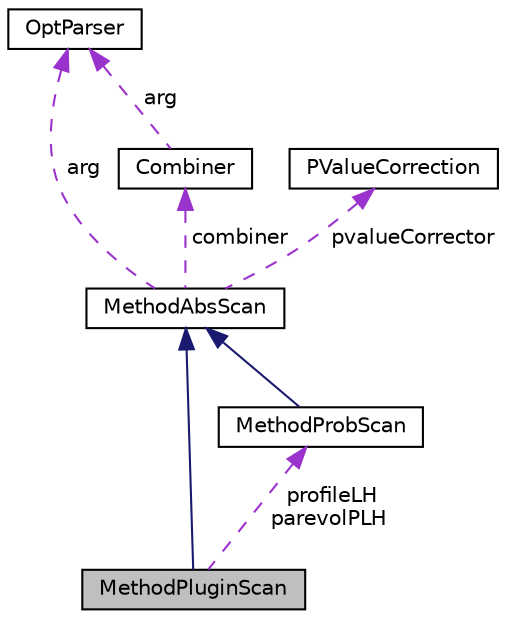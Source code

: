 digraph "MethodPluginScan"
{
  edge [fontname="Helvetica",fontsize="10",labelfontname="Helvetica",labelfontsize="10"];
  node [fontname="Helvetica",fontsize="10",shape=record];
  Node4 [label="MethodPluginScan",height=0.2,width=0.4,color="black", fillcolor="grey75", style="filled", fontcolor="black"];
  Node5 -> Node4 [dir="back",color="midnightblue",fontsize="10",style="solid",fontname="Helvetica"];
  Node5 [label="MethodAbsScan",height=0.2,width=0.4,color="black", fillcolor="white", style="filled",URL="$class_method_abs_scan.html"];
  Node6 -> Node5 [dir="back",color="darkorchid3",fontsize="10",style="dashed",label=" arg" ,fontname="Helvetica"];
  Node6 [label="OptParser",height=0.2,width=0.4,color="black", fillcolor="white", style="filled",URL="$class_opt_parser.html"];
  Node7 -> Node5 [dir="back",color="darkorchid3",fontsize="10",style="dashed",label=" combiner" ,fontname="Helvetica"];
  Node7 [label="Combiner",height=0.2,width=0.4,color="black", fillcolor="white", style="filled",URL="$class_combiner.html"];
  Node6 -> Node7 [dir="back",color="darkorchid3",fontsize="10",style="dashed",label=" arg" ,fontname="Helvetica"];
  Node8 -> Node5 [dir="back",color="darkorchid3",fontsize="10",style="dashed",label=" pvalueCorrector" ,fontname="Helvetica"];
  Node8 [label="PValueCorrection",height=0.2,width=0.4,color="black", fillcolor="white", style="filled",URL="$class_p_value_correction.html"];
  Node9 -> Node4 [dir="back",color="darkorchid3",fontsize="10",style="dashed",label=" profileLH\nparevolPLH" ,fontname="Helvetica"];
  Node9 [label="MethodProbScan",height=0.2,width=0.4,color="black", fillcolor="white", style="filled",URL="$class_method_prob_scan.html"];
  Node5 -> Node9 [dir="back",color="midnightblue",fontsize="10",style="solid",fontname="Helvetica"];
}
